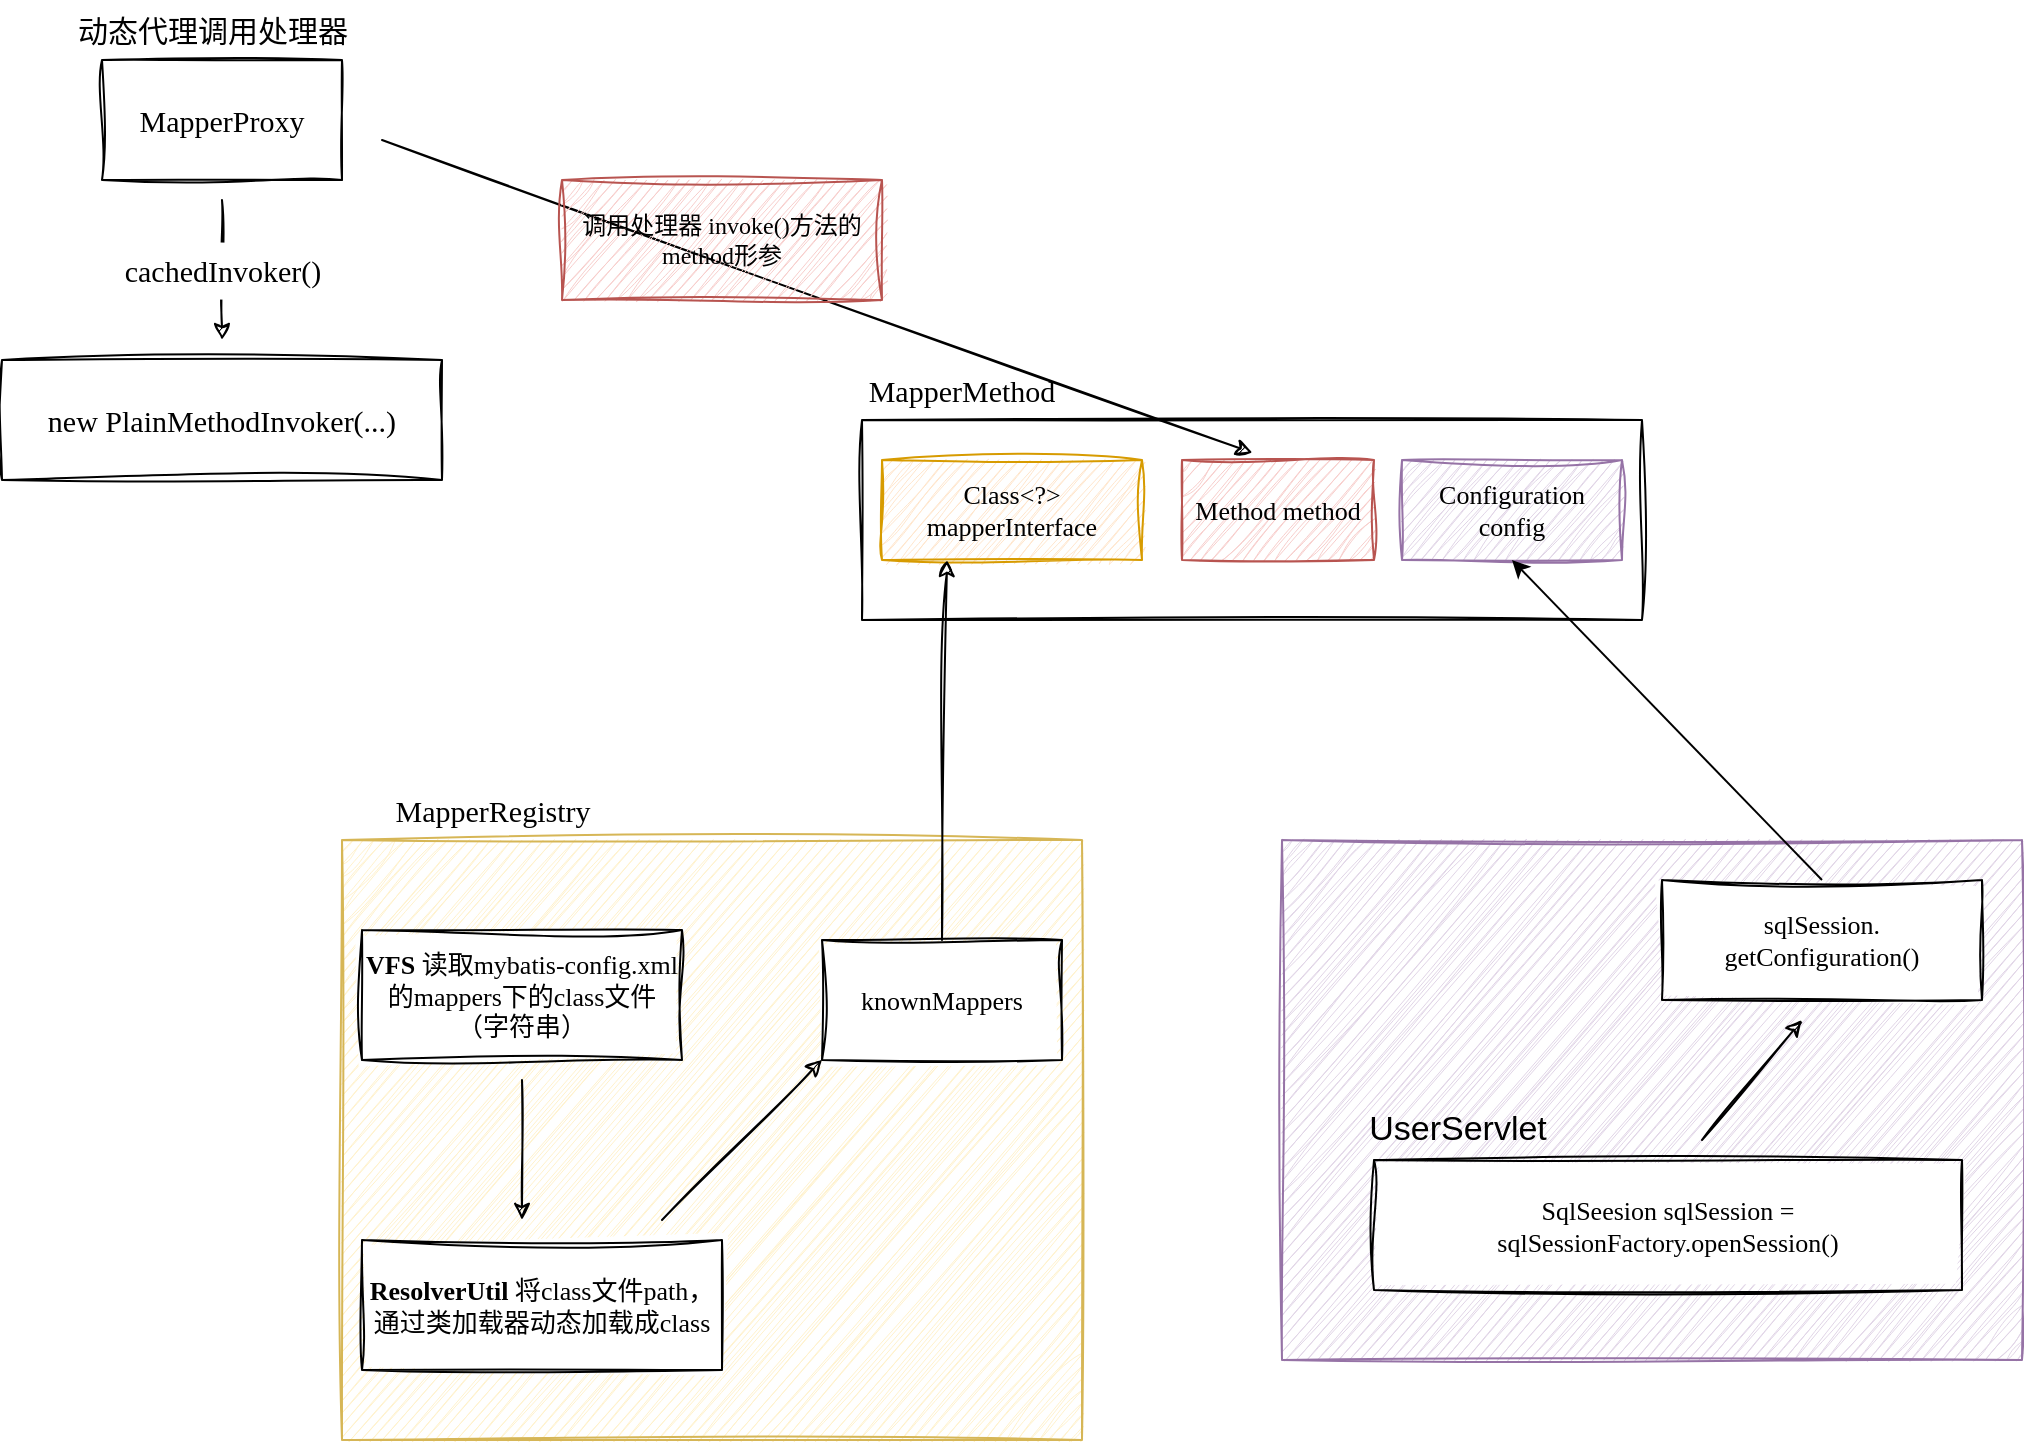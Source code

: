 <mxfile version="21.1.2" type="device" pages="2">
  <diagram name="MapperMethod构建过程" id="2_PyrV2mv1WFQN7pFGSX">
    <mxGraphModel dx="1502" dy="629" grid="1" gridSize="10" guides="1" tooltips="1" connect="1" arrows="1" fold="1" page="0" pageScale="1" pageWidth="827" pageHeight="1169" math="0" shadow="0">
      <root>
        <mxCell id="0" />
        <mxCell id="1" parent="0" />
        <mxCell id="tcmFbjFTItnm94n0lgwe-1" value="MapperProxy" style="rounded=0;whiteSpace=wrap;html=1;fontSize=15;fontFamily=Lucida Console;sketch=1;curveFitting=1;jiggle=2;" vertex="1" parent="1">
          <mxGeometry x="70" y="150" width="120" height="60" as="geometry" />
        </mxCell>
        <mxCell id="tcmFbjFTItnm94n0lgwe-2" value="动态代理调用处理器" style="text;html=1;align=center;verticalAlign=middle;resizable=0;points=[];autosize=1;strokeColor=none;fillColor=none;fontSize=15;fontFamily=Lucida Console;sketch=1;curveFitting=1;jiggle=2;" vertex="1" parent="1">
          <mxGeometry x="45" y="120" width="160" height="30" as="geometry" />
        </mxCell>
        <mxCell id="tcmFbjFTItnm94n0lgwe-4" value="" style="endArrow=classic;html=1;rounded=0;fontSize=15;fontFamily=Lucida Console;sketch=1;curveFitting=1;jiggle=2;" edge="1" parent="1">
          <mxGeometry width="50" height="50" relative="1" as="geometry">
            <mxPoint x="130" y="220" as="sourcePoint" />
            <mxPoint x="130" y="290" as="targetPoint" />
          </mxGeometry>
        </mxCell>
        <mxCell id="tcmFbjFTItnm94n0lgwe-5" value="new PlainMethodInvoker(...)" style="rounded=0;whiteSpace=wrap;html=1;fontSize=15;fontFamily=Lucida Console;sketch=1;curveFitting=1;jiggle=2;" vertex="1" parent="1">
          <mxGeometry x="20" y="300" width="220" height="60" as="geometry" />
        </mxCell>
        <mxCell id="tcmFbjFTItnm94n0lgwe-7" value="cachedInvoker()" style="text;html=1;align=center;verticalAlign=middle;resizable=0;points=[];autosize=1;strokeColor=none;fillColor=default;fontSize=15;fontFamily=Lucida Console;sketch=1;curveFitting=1;jiggle=2;" vertex="1" parent="1">
          <mxGeometry x="50" y="240" width="160" height="30" as="geometry" />
        </mxCell>
        <mxCell id="tcmFbjFTItnm94n0lgwe-12" value="" style="rounded=0;whiteSpace=wrap;html=1;fontSize=15;fontFamily=Lucida Console;sketch=1;curveFitting=1;jiggle=2;" vertex="1" parent="1">
          <mxGeometry x="450" y="330" width="390" height="100" as="geometry" />
        </mxCell>
        <mxCell id="tcmFbjFTItnm94n0lgwe-13" value="MapperMethod" style="text;html=1;strokeColor=none;fillColor=none;align=center;verticalAlign=middle;whiteSpace=wrap;rounded=0;fontSize=15;fontFamily=Lucida Console;sketch=1;curveFitting=1;jiggle=2;" vertex="1" parent="1">
          <mxGeometry x="470" y="300" width="60" height="30" as="geometry" />
        </mxCell>
        <mxCell id="tcmFbjFTItnm94n0lgwe-14" value="Class&amp;lt;?&amp;gt; mapperInterface" style="rounded=0;whiteSpace=wrap;html=1;fontSize=13;fontFamily=Lucida Console;fillColor=#ffe6cc;strokeColor=#d79b00;sketch=1;curveFitting=1;jiggle=2;" vertex="1" parent="1">
          <mxGeometry x="460" y="350" width="130" height="50" as="geometry" />
        </mxCell>
        <mxCell id="tcmFbjFTItnm94n0lgwe-15" value="Method method" style="rounded=0;whiteSpace=wrap;html=1;fontSize=13;fontFamily=Lucida Console;fillColor=#f8cecc;strokeColor=#b85450;sketch=1;curveFitting=1;jiggle=2;" vertex="1" parent="1">
          <mxGeometry x="610" y="350" width="96" height="50" as="geometry" />
        </mxCell>
        <mxCell id="tcmFbjFTItnm94n0lgwe-16" value="Configuration config" style="rounded=0;whiteSpace=wrap;html=1;fontSize=13;fontFamily=Lucida Console;fillColor=#e1d5e7;strokeColor=#9673a6;sketch=1;curveFitting=1;jiggle=2;" vertex="1" parent="1">
          <mxGeometry x="720" y="350" width="110" height="50" as="geometry" />
        </mxCell>
        <mxCell id="tcmFbjFTItnm94n0lgwe-22" value="" style="rounded=0;whiteSpace=wrap;html=1;fontSize=13;fontFamily=Lucida Console;fillColor=#fff2cc;strokeColor=#d6b656;sketch=1;curveFitting=1;jiggle=2;" vertex="1" parent="1">
          <mxGeometry x="190" y="540" width="370" height="300" as="geometry" />
        </mxCell>
        <mxCell id="tcmFbjFTItnm94n0lgwe-23" value="MapperRegistry" style="text;html=1;align=center;verticalAlign=middle;resizable=0;points=[];autosize=1;strokeColor=none;fillColor=none;fontSize=15;fontFamily=Lucida Console;sketch=1;curveFitting=1;jiggle=2;" vertex="1" parent="1">
          <mxGeometry x="190" y="510" width="150" height="30" as="geometry" />
        </mxCell>
        <mxCell id="tcmFbjFTItnm94n0lgwe-25" value="" style="endArrow=classic;html=1;rounded=0;entryX=0.25;entryY=1;entryDx=0;entryDy=0;fontSize=15;exitX=0.5;exitY=0;exitDx=0;exitDy=0;fontFamily=Lucida Console;sketch=1;curveFitting=1;jiggle=2;" edge="1" parent="1" source="tcmFbjFTItnm94n0lgwe-26" target="tcmFbjFTItnm94n0lgwe-14">
          <mxGeometry width="50" height="50" relative="1" as="geometry">
            <mxPoint x="430" y="510" as="sourcePoint" />
            <mxPoint x="460" y="470" as="targetPoint" />
          </mxGeometry>
        </mxCell>
        <mxCell id="tcmFbjFTItnm94n0lgwe-26" value="knownMappers" style="rounded=0;whiteSpace=wrap;html=1;fontSize=13;fontFamily=Lucida Console;sketch=1;curveFitting=1;jiggle=2;" vertex="1" parent="1">
          <mxGeometry x="430" y="590" width="120" height="60" as="geometry" />
        </mxCell>
        <mxCell id="tcmFbjFTItnm94n0lgwe-28" value="&lt;b&gt;VFS&lt;/b&gt; 读取mybatis-config.xml的mappers下的class文件（字符串）" style="rounded=0;whiteSpace=wrap;html=1;fontSize=13;fontFamily=Lucida Console;align=center;sketch=1;curveFitting=1;jiggle=2;" vertex="1" parent="1">
          <mxGeometry x="200" y="585" width="160" height="65" as="geometry" />
        </mxCell>
        <mxCell id="tcmFbjFTItnm94n0lgwe-32" value="&lt;b&gt;ResolverUtil&lt;/b&gt;&amp;nbsp;将class文件path，通过类加载器动态加载成class" style="rounded=0;whiteSpace=wrap;html=1;fontSize=13;fontFamily=Lucida Console;sketch=1;curveFitting=1;jiggle=2;" vertex="1" parent="1">
          <mxGeometry x="200" y="740" width="180" height="65" as="geometry" />
        </mxCell>
        <mxCell id="tcmFbjFTItnm94n0lgwe-33" value="" style="endArrow=classic;html=1;rounded=0;fontSize=13;fontFamily=Lucida Console;sketch=1;curveFitting=1;jiggle=2;" edge="1" parent="1">
          <mxGeometry width="50" height="50" relative="1" as="geometry">
            <mxPoint x="280" y="660" as="sourcePoint" />
            <mxPoint x="280" y="730" as="targetPoint" />
          </mxGeometry>
        </mxCell>
        <mxCell id="tcmFbjFTItnm94n0lgwe-34" value="" style="endArrow=classic;html=1;rounded=0;entryX=0;entryY=1;entryDx=0;entryDy=0;fontFamily=Lucida Console;sketch=1;curveFitting=1;jiggle=2;" edge="1" parent="1" target="tcmFbjFTItnm94n0lgwe-26">
          <mxGeometry width="50" height="50" relative="1" as="geometry">
            <mxPoint x="350" y="730" as="sourcePoint" />
            <mxPoint x="410" y="670" as="targetPoint" />
          </mxGeometry>
        </mxCell>
        <mxCell id="tcmFbjFTItnm94n0lgwe-36" value="" style="endArrow=classic;html=1;rounded=0;fontFamily=Lucida Console;entryX=0.367;entryY=-0.072;entryDx=0;entryDy=0;entryPerimeter=0;sketch=1;curveFitting=1;jiggle=2;" edge="1" parent="1" target="tcmFbjFTItnm94n0lgwe-15">
          <mxGeometry width="50" height="50" relative="1" as="geometry">
            <mxPoint x="210" y="190" as="sourcePoint" />
            <mxPoint x="640" y="340" as="targetPoint" />
          </mxGeometry>
        </mxCell>
        <mxCell id="tcmFbjFTItnm94n0lgwe-38" value="调用处理器 invoke()方法的method形参" style="rounded=0;whiteSpace=wrap;html=1;fontFamily=Lucida Console;sketch=1;curveFitting=1;jiggle=2;fillColor=#f8cecc;strokeColor=#b85450;" vertex="1" parent="1">
          <mxGeometry x="300" y="210" width="160" height="60" as="geometry" />
        </mxCell>
        <mxCell id="tcmFbjFTItnm94n0lgwe-39" value="" style="rounded=0;whiteSpace=wrap;html=1;fontSize=13;fontFamily=Lucida Console;fillColor=#e1d5e7;strokeColor=#9673a6;sketch=1;curveFitting=1;jiggle=2;" vertex="1" parent="1">
          <mxGeometry x="660" y="540" width="370" height="260" as="geometry" />
        </mxCell>
        <mxCell id="tcmFbjFTItnm94n0lgwe-41" value="sqlSession.&lt;br&gt;getConfiguration()" style="rounded=0;whiteSpace=wrap;html=1;fontSize=13;fontFamily=Lucida Console;sketch=1;curveFitting=1;jiggle=2;" vertex="1" parent="1">
          <mxGeometry x="850" y="560" width="160" height="60" as="geometry" />
        </mxCell>
        <mxCell id="tcmFbjFTItnm94n0lgwe-43" value="SqlSeesion sqlSession = sqlSessionFactory.openSession()" style="rounded=0;whiteSpace=wrap;html=1;fontSize=13;fontFamily=Lucida Console;sketch=1;curveFitting=1;jiggle=2;" vertex="1" parent="1">
          <mxGeometry x="706" y="700" width="294" height="65" as="geometry" />
        </mxCell>
        <mxCell id="tcmFbjFTItnm94n0lgwe-45" value="" style="endArrow=classic;html=1;rounded=0;fontFamily=Lucida Console;sketch=1;curveFitting=1;jiggle=2;" edge="1" parent="1">
          <mxGeometry width="50" height="50" relative="1" as="geometry">
            <mxPoint x="870" y="690" as="sourcePoint" />
            <mxPoint x="920" y="630" as="targetPoint" />
          </mxGeometry>
        </mxCell>
        <mxCell id="tcmFbjFTItnm94n0lgwe-46" value="" style="endArrow=classic;html=1;rounded=0;entryX=0.5;entryY=1;entryDx=0;entryDy=0;exitX=0.5;exitY=0;exitDx=0;exitDy=0;" edge="1" parent="1" source="tcmFbjFTItnm94n0lgwe-41" target="tcmFbjFTItnm94n0lgwe-16">
          <mxGeometry width="50" height="50" relative="1" as="geometry">
            <mxPoint x="960" y="480" as="sourcePoint" />
            <mxPoint x="960" y="420" as="targetPoint" />
          </mxGeometry>
        </mxCell>
        <mxCell id="tcmFbjFTItnm94n0lgwe-47" value="UserServlet" style="text;html=1;strokeColor=none;fillColor=none;align=center;verticalAlign=middle;whiteSpace=wrap;rounded=0;fontSize=17;" vertex="1" parent="1">
          <mxGeometry x="706" y="670" width="84" height="30" as="geometry" />
        </mxCell>
      </root>
    </mxGraphModel>
  </diagram>
  <diagram id="crpx4gsdGd9RMQJ_tu-c" name="参数拼接">
    <mxGraphModel dx="1854" dy="1244" grid="1" gridSize="10" guides="1" tooltips="1" connect="1" arrows="1" fold="1" page="0" pageScale="1" pageWidth="827" pageHeight="1169" math="0" shadow="0">
      <root>
        <mxCell id="0" />
        <mxCell id="1" parent="0" />
        <mxCell id="4Ld_ndKkEvW57qZZbO34-1" value="" style="whiteSpace=wrap;html=1;fontFamily=Lucida Console;fontSize=15;sketch=1;curveFitting=1;jiggle=2;" vertex="1" parent="1">
          <mxGeometry x="-280" y="-60" width="290" height="90" as="geometry" />
        </mxCell>
        <mxCell id="4Ld_ndKkEvW57qZZbO34-2" value="MapperProxy" style="text;html=1;align=center;verticalAlign=middle;resizable=0;points=[];autosize=1;strokeColor=none;fillColor=none;fontFamily=Lucida Console;fontSize=15;sketch=1;curveFitting=1;jiggle=2;" vertex="1" parent="1">
          <mxGeometry x="-285" y="-90" width="120" height="30" as="geometry" />
        </mxCell>
        <mxCell id="4Ld_ndKkEvW57qZZbO34-3" value="invoke()" style="rounded=0;whiteSpace=wrap;html=1;fillColor=#ffe6cc;strokeColor=#d79b00;sketch=1;curveFitting=1;jiggle=2;" vertex="1" parent="1">
          <mxGeometry x="-250" y="-35" width="100" height="35" as="geometry" />
        </mxCell>
        <mxCell id="4Ld_ndKkEvW57qZZbO34-4" value="" style="rounded=0;whiteSpace=wrap;html=1;" vertex="1" parent="1">
          <mxGeometry x="-280" y="110" width="140" height="100" as="geometry" />
        </mxCell>
        <mxCell id="4Ld_ndKkEvW57qZZbO34-5" value="MapperMethod" style="text;html=1;align=center;verticalAlign=middle;resizable=0;points=[];autosize=1;strokeColor=none;fillColor=none;fontFamily=Lucida Console;fontSize=15;sketch=1;curveFitting=1;jiggle=2;" vertex="1" parent="1">
          <mxGeometry x="-290" y="80" width="130" height="30" as="geometry" />
        </mxCell>
      </root>
    </mxGraphModel>
  </diagram>
</mxfile>
